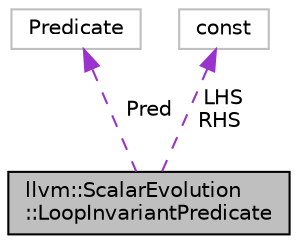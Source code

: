digraph "llvm::ScalarEvolution::LoopInvariantPredicate"
{
 // LATEX_PDF_SIZE
  bgcolor="transparent";
  edge [fontname="Helvetica",fontsize="10",labelfontname="Helvetica",labelfontsize="10"];
  node [fontname="Helvetica",fontsize="10",shape=record];
  Node1 [label="llvm::ScalarEvolution\l::LoopInvariantPredicate",height=0.2,width=0.4,color="black", fillcolor="grey75", style="filled", fontcolor="black",tooltip=" "];
  Node2 -> Node1 [dir="back",color="darkorchid3",fontsize="10",style="dashed",label=" Pred" ,fontname="Helvetica"];
  Node2 [label="Predicate",height=0.2,width=0.4,color="grey75",tooltip=" "];
  Node3 -> Node1 [dir="back",color="darkorchid3",fontsize="10",style="dashed",label=" LHS\nRHS" ,fontname="Helvetica"];
  Node3 [label="const",height=0.2,width=0.4,color="grey75",tooltip=" "];
}
